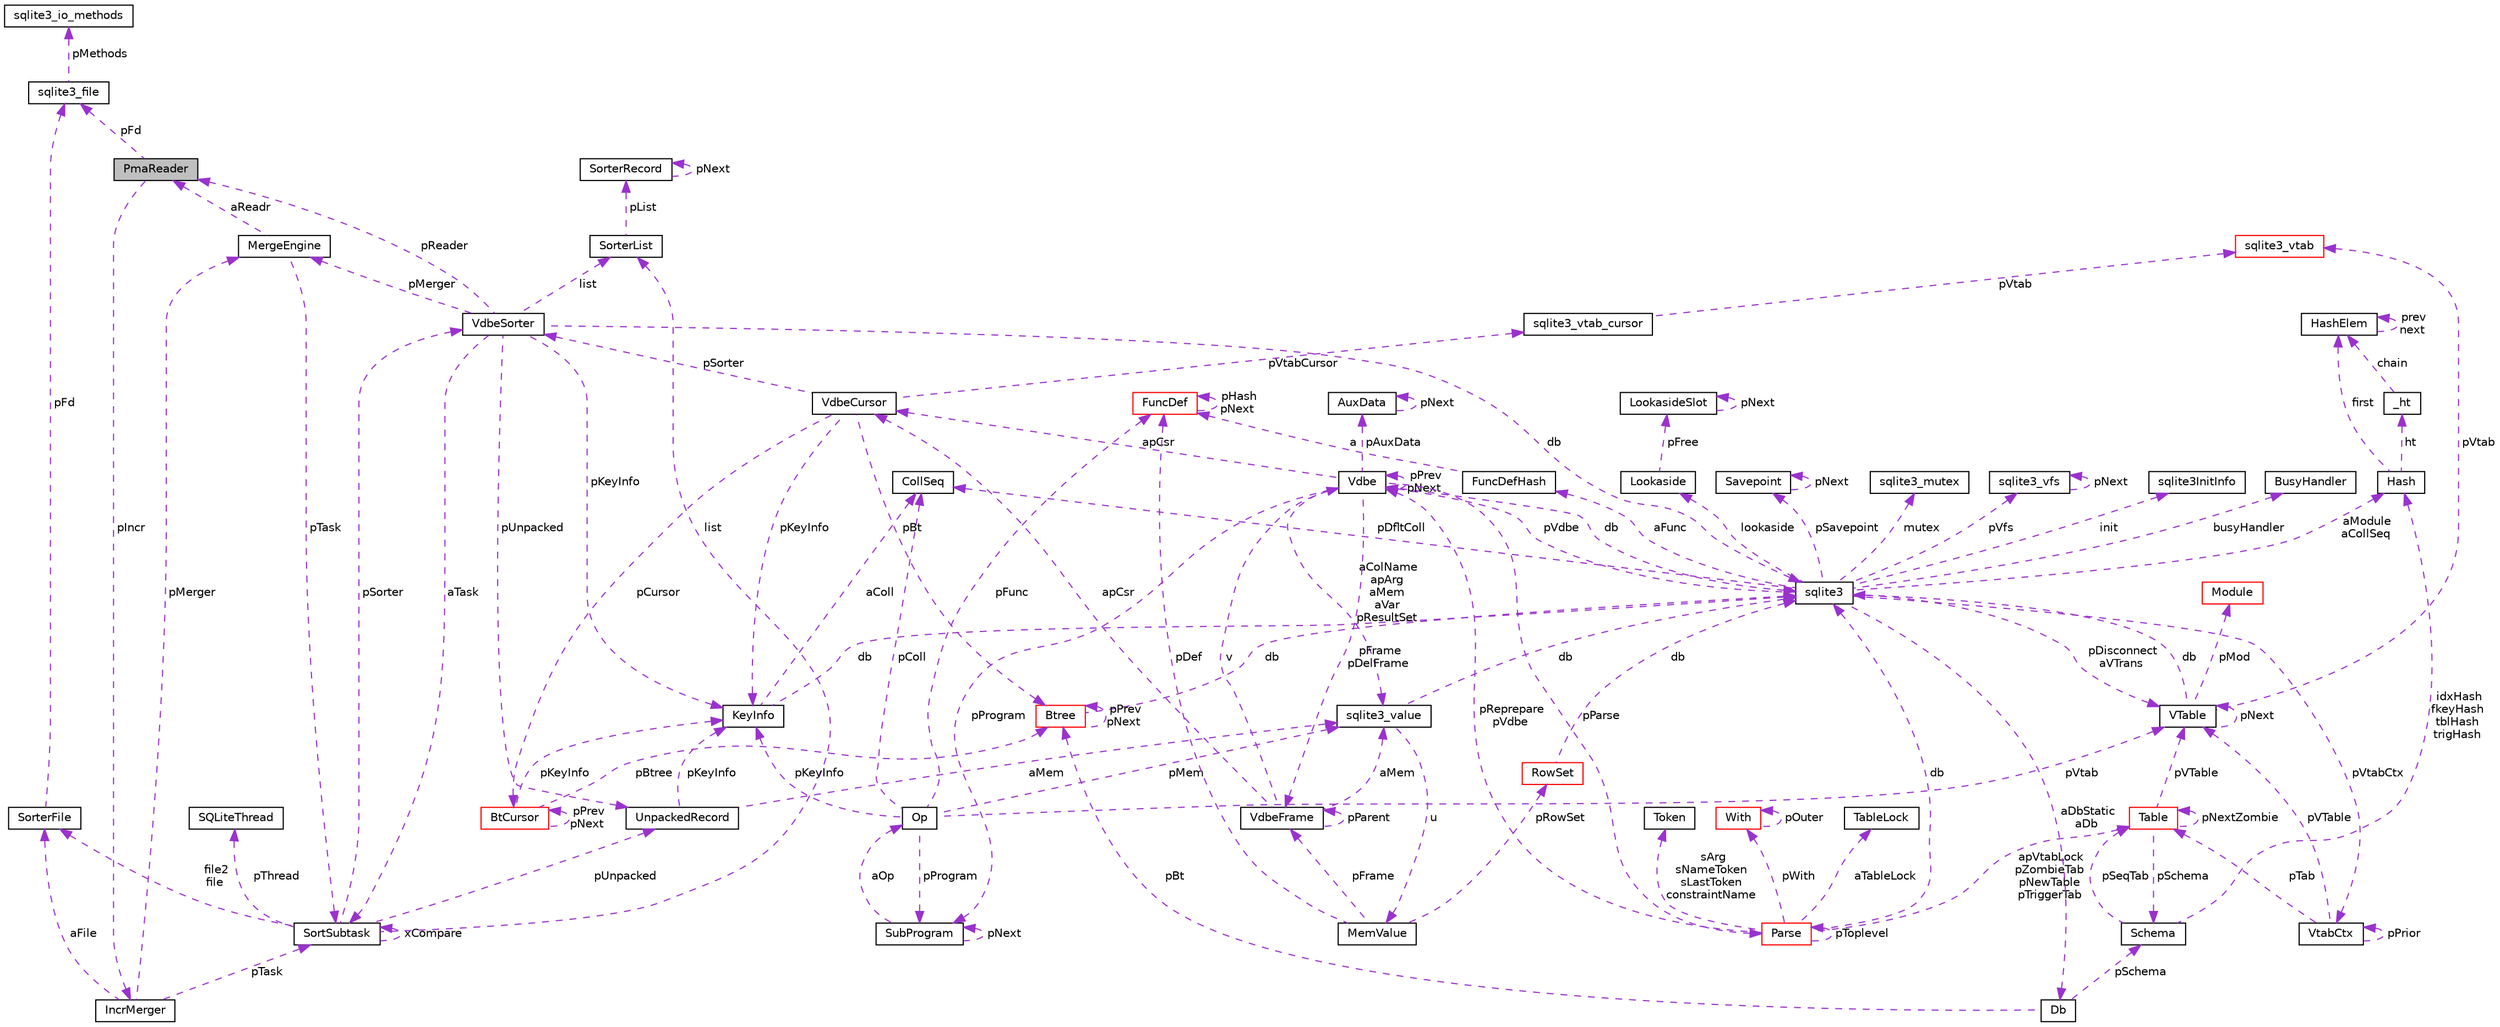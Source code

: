 digraph "PmaReader"
{
  edge [fontname="Helvetica",fontsize="10",labelfontname="Helvetica",labelfontsize="10"];
  node [fontname="Helvetica",fontsize="10",shape=record];
  Node1 [label="PmaReader",height=0.2,width=0.4,color="black", fillcolor="grey75", style="filled", fontcolor="black"];
  Node2 -> Node1 [dir="back",color="darkorchid3",fontsize="10",style="dashed",label=" pFd" ,fontname="Helvetica"];
  Node2 [label="sqlite3_file",height=0.2,width=0.4,color="black", fillcolor="white", style="filled",URL="$structsqlite3__file.html"];
  Node3 -> Node2 [dir="back",color="darkorchid3",fontsize="10",style="dashed",label=" pMethods" ,fontname="Helvetica"];
  Node3 [label="sqlite3_io_methods",height=0.2,width=0.4,color="black", fillcolor="white", style="filled",URL="$structsqlite3__io__methods.html"];
  Node4 -> Node1 [dir="back",color="darkorchid3",fontsize="10",style="dashed",label=" pIncr" ,fontname="Helvetica"];
  Node4 [label="IncrMerger",height=0.2,width=0.4,color="black", fillcolor="white", style="filled",URL="$struct_incr_merger.html"];
  Node5 -> Node4 [dir="back",color="darkorchid3",fontsize="10",style="dashed",label=" pMerger" ,fontname="Helvetica"];
  Node5 [label="MergeEngine",height=0.2,width=0.4,color="black", fillcolor="white", style="filled",URL="$struct_merge_engine.html"];
  Node1 -> Node5 [dir="back",color="darkorchid3",fontsize="10",style="dashed",label=" aReadr" ,fontname="Helvetica"];
  Node6 -> Node5 [dir="back",color="darkorchid3",fontsize="10",style="dashed",label=" pTask" ,fontname="Helvetica"];
  Node6 [label="SortSubtask",height=0.2,width=0.4,color="black", fillcolor="white", style="filled",URL="$struct_sort_subtask.html"];
  Node7 -> Node6 [dir="back",color="darkorchid3",fontsize="10",style="dashed",label=" list" ,fontname="Helvetica"];
  Node7 [label="SorterList",height=0.2,width=0.4,color="black", fillcolor="white", style="filled",URL="$struct_sorter_list.html"];
  Node8 -> Node7 [dir="back",color="darkorchid3",fontsize="10",style="dashed",label=" pList" ,fontname="Helvetica"];
  Node8 [label="SorterRecord",height=0.2,width=0.4,color="black", fillcolor="white", style="filled",URL="$struct_sorter_record.html"];
  Node8 -> Node8 [dir="back",color="darkorchid3",fontsize="10",style="dashed",label=" pNext" ,fontname="Helvetica"];
  Node9 -> Node6 [dir="back",color="darkorchid3",fontsize="10",style="dashed",label=" pSorter" ,fontname="Helvetica"];
  Node9 [label="VdbeSorter",height=0.2,width=0.4,color="black", fillcolor="white", style="filled",URL="$struct_vdbe_sorter.html"];
  Node7 -> Node9 [dir="back",color="darkorchid3",fontsize="10",style="dashed",label=" list" ,fontname="Helvetica"];
  Node10 -> Node9 [dir="back",color="darkorchid3",fontsize="10",style="dashed",label=" db" ,fontname="Helvetica"];
  Node10 [label="sqlite3",height=0.2,width=0.4,color="black", fillcolor="white", style="filled",URL="$structsqlite3.html"];
  Node11 -> Node10 [dir="back",color="darkorchid3",fontsize="10",style="dashed",label=" pVdbe" ,fontname="Helvetica"];
  Node11 [label="Vdbe",height=0.2,width=0.4,color="black", fillcolor="white", style="filled",URL="$struct_vdbe.html"];
  Node11 -> Node11 [dir="back",color="darkorchid3",fontsize="10",style="dashed",label=" pPrev\npNext" ,fontname="Helvetica"];
  Node12 -> Node11 [dir="back",color="darkorchid3",fontsize="10",style="dashed",label=" aColName\napArg\naMem\naVar\npResultSet" ,fontname="Helvetica"];
  Node12 [label="sqlite3_value",height=0.2,width=0.4,color="black", fillcolor="white", style="filled",URL="$struct_mem.html"];
  Node13 -> Node12 [dir="back",color="darkorchid3",fontsize="10",style="dashed",label=" u" ,fontname="Helvetica"];
  Node13 [label="MemValue",height=0.2,width=0.4,color="black", fillcolor="white", style="filled",URL="$union_mem_1_1_mem_value.html"];
  Node14 -> Node13 [dir="back",color="darkorchid3",fontsize="10",style="dashed",label=" pFrame" ,fontname="Helvetica"];
  Node14 [label="VdbeFrame",height=0.2,width=0.4,color="black", fillcolor="white", style="filled",URL="$struct_vdbe_frame.html"];
  Node12 -> Node14 [dir="back",color="darkorchid3",fontsize="10",style="dashed",label=" aMem" ,fontname="Helvetica"];
  Node11 -> Node14 [dir="back",color="darkorchid3",fontsize="10",style="dashed",label=" v" ,fontname="Helvetica"];
  Node14 -> Node14 [dir="back",color="darkorchid3",fontsize="10",style="dashed",label=" pParent" ,fontname="Helvetica"];
  Node15 -> Node14 [dir="back",color="darkorchid3",fontsize="10",style="dashed",label=" apCsr" ,fontname="Helvetica"];
  Node15 [label="VdbeCursor",height=0.2,width=0.4,color="black", fillcolor="white", style="filled",URL="$struct_vdbe_cursor.html"];
  Node16 -> Node15 [dir="back",color="darkorchid3",fontsize="10",style="dashed",label=" pCursor" ,fontname="Helvetica"];
  Node16 [label="BtCursor",height=0.2,width=0.4,color="red", fillcolor="white", style="filled",URL="$struct_bt_cursor.html"];
  Node16 -> Node16 [dir="back",color="darkorchid3",fontsize="10",style="dashed",label=" pPrev\npNext" ,fontname="Helvetica"];
  Node17 -> Node16 [dir="back",color="darkorchid3",fontsize="10",style="dashed",label=" pKeyInfo" ,fontname="Helvetica"];
  Node17 [label="KeyInfo",height=0.2,width=0.4,color="black", fillcolor="white", style="filled",URL="$struct_key_info.html"];
  Node10 -> Node17 [dir="back",color="darkorchid3",fontsize="10",style="dashed",label=" db" ,fontname="Helvetica"];
  Node18 -> Node17 [dir="back",color="darkorchid3",fontsize="10",style="dashed",label=" aColl" ,fontname="Helvetica"];
  Node18 [label="CollSeq",height=0.2,width=0.4,color="black", fillcolor="white", style="filled",URL="$struct_coll_seq.html"];
  Node19 -> Node16 [dir="back",color="darkorchid3",fontsize="10",style="dashed",label=" pBtree" ,fontname="Helvetica"];
  Node19 [label="Btree",height=0.2,width=0.4,color="red", fillcolor="white", style="filled",URL="$struct_btree.html"];
  Node10 -> Node19 [dir="back",color="darkorchid3",fontsize="10",style="dashed",label=" db" ,fontname="Helvetica"];
  Node19 -> Node19 [dir="back",color="darkorchid3",fontsize="10",style="dashed",label=" pPrev\npNext" ,fontname="Helvetica"];
  Node20 -> Node15 [dir="back",color="darkorchid3",fontsize="10",style="dashed",label=" pVtabCursor" ,fontname="Helvetica"];
  Node20 [label="sqlite3_vtab_cursor",height=0.2,width=0.4,color="black", fillcolor="white", style="filled",URL="$structsqlite3__vtab__cursor.html"];
  Node21 -> Node20 [dir="back",color="darkorchid3",fontsize="10",style="dashed",label=" pVtab" ,fontname="Helvetica"];
  Node21 [label="sqlite3_vtab",height=0.2,width=0.4,color="red", fillcolor="white", style="filled",URL="$structsqlite3__vtab.html"];
  Node9 -> Node15 [dir="back",color="darkorchid3",fontsize="10",style="dashed",label=" pSorter" ,fontname="Helvetica"];
  Node17 -> Node15 [dir="back",color="darkorchid3",fontsize="10",style="dashed",label=" pKeyInfo" ,fontname="Helvetica"];
  Node19 -> Node15 [dir="back",color="darkorchid3",fontsize="10",style="dashed",label=" pBt" ,fontname="Helvetica"];
  Node22 -> Node13 [dir="back",color="darkorchid3",fontsize="10",style="dashed",label=" pRowSet" ,fontname="Helvetica"];
  Node22 [label="RowSet",height=0.2,width=0.4,color="red", fillcolor="white", style="filled",URL="$struct_row_set.html"];
  Node10 -> Node22 [dir="back",color="darkorchid3",fontsize="10",style="dashed",label=" db" ,fontname="Helvetica"];
  Node23 -> Node13 [dir="back",color="darkorchid3",fontsize="10",style="dashed",label=" pDef" ,fontname="Helvetica"];
  Node23 [label="FuncDef",height=0.2,width=0.4,color="red", fillcolor="white", style="filled",URL="$struct_func_def.html"];
  Node23 -> Node23 [dir="back",color="darkorchid3",fontsize="10",style="dashed",label=" pHash\npNext" ,fontname="Helvetica"];
  Node10 -> Node12 [dir="back",color="darkorchid3",fontsize="10",style="dashed",label=" db" ,fontname="Helvetica"];
  Node10 -> Node11 [dir="back",color="darkorchid3",fontsize="10",style="dashed",label=" db" ,fontname="Helvetica"];
  Node14 -> Node11 [dir="back",color="darkorchid3",fontsize="10",style="dashed",label=" pFrame\npDelFrame" ,fontname="Helvetica"];
  Node24 -> Node11 [dir="back",color="darkorchid3",fontsize="10",style="dashed",label=" pAuxData" ,fontname="Helvetica"];
  Node24 [label="AuxData",height=0.2,width=0.4,color="black", fillcolor="white", style="filled",URL="$struct_aux_data.html"];
  Node24 -> Node24 [dir="back",color="darkorchid3",fontsize="10",style="dashed",label=" pNext" ,fontname="Helvetica"];
  Node25 -> Node11 [dir="back",color="darkorchid3",fontsize="10",style="dashed",label=" pProgram" ,fontname="Helvetica"];
  Node25 [label="SubProgram",height=0.2,width=0.4,color="black", fillcolor="white", style="filled",URL="$struct_sub_program.html"];
  Node25 -> Node25 [dir="back",color="darkorchid3",fontsize="10",style="dashed",label=" pNext" ,fontname="Helvetica"];
  Node26 -> Node25 [dir="back",color="darkorchid3",fontsize="10",style="dashed",label=" aOp" ,fontname="Helvetica"];
  Node26 [label="Op",height=0.2,width=0.4,color="black", fillcolor="white", style="filled",URL="$struct_vdbe_op.html"];
  Node12 -> Node26 [dir="back",color="darkorchid3",fontsize="10",style="dashed",label=" pMem" ,fontname="Helvetica"];
  Node18 -> Node26 [dir="back",color="darkorchid3",fontsize="10",style="dashed",label=" pColl" ,fontname="Helvetica"];
  Node27 -> Node26 [dir="back",color="darkorchid3",fontsize="10",style="dashed",label=" pVtab" ,fontname="Helvetica"];
  Node27 [label="VTable",height=0.2,width=0.4,color="black", fillcolor="white", style="filled",URL="$struct_v_table.html"];
  Node10 -> Node27 [dir="back",color="darkorchid3",fontsize="10",style="dashed",label=" db" ,fontname="Helvetica"];
  Node27 -> Node27 [dir="back",color="darkorchid3",fontsize="10",style="dashed",label=" pNext" ,fontname="Helvetica"];
  Node28 -> Node27 [dir="back",color="darkorchid3",fontsize="10",style="dashed",label=" pMod" ,fontname="Helvetica"];
  Node28 [label="Module",height=0.2,width=0.4,color="red", fillcolor="white", style="filled",URL="$struct_module.html"];
  Node21 -> Node27 [dir="back",color="darkorchid3",fontsize="10",style="dashed",label=" pVtab" ,fontname="Helvetica"];
  Node25 -> Node26 [dir="back",color="darkorchid3",fontsize="10",style="dashed",label=" pProgram" ,fontname="Helvetica"];
  Node17 -> Node26 [dir="back",color="darkorchid3",fontsize="10",style="dashed",label=" pKeyInfo" ,fontname="Helvetica"];
  Node23 -> Node26 [dir="back",color="darkorchid3",fontsize="10",style="dashed",label=" pFunc" ,fontname="Helvetica"];
  Node15 -> Node11 [dir="back",color="darkorchid3",fontsize="10",style="dashed",label=" apCsr" ,fontname="Helvetica"];
  Node29 -> Node11 [dir="back",color="darkorchid3",fontsize="10",style="dashed",label=" pParse" ,fontname="Helvetica"];
  Node29 [label="Parse",height=0.2,width=0.4,color="red", fillcolor="white", style="filled",URL="$struct_parse.html"];
  Node11 -> Node29 [dir="back",color="darkorchid3",fontsize="10",style="dashed",label=" pReprepare\npVdbe" ,fontname="Helvetica"];
  Node10 -> Node29 [dir="back",color="darkorchid3",fontsize="10",style="dashed",label=" db" ,fontname="Helvetica"];
  Node30 -> Node29 [dir="back",color="darkorchid3",fontsize="10",style="dashed",label=" aTableLock" ,fontname="Helvetica"];
  Node30 [label="TableLock",height=0.2,width=0.4,color="black", fillcolor="white", style="filled",URL="$struct_table_lock.html"];
  Node31 -> Node29 [dir="back",color="darkorchid3",fontsize="10",style="dashed",label=" sArg\nsNameToken\nsLastToken\nconstraintName" ,fontname="Helvetica"];
  Node31 [label="Token",height=0.2,width=0.4,color="black", fillcolor="white", style="filled",URL="$struct_token.html"];
  Node32 -> Node29 [dir="back",color="darkorchid3",fontsize="10",style="dashed",label=" pWith" ,fontname="Helvetica"];
  Node32 [label="With",height=0.2,width=0.4,color="red", fillcolor="white", style="filled",URL="$struct_with.html"];
  Node32 -> Node32 [dir="back",color="darkorchid3",fontsize="10",style="dashed",label=" pOuter" ,fontname="Helvetica"];
  Node33 -> Node29 [dir="back",color="darkorchid3",fontsize="10",style="dashed",label=" apVtabLock\npZombieTab\npNewTable\npTriggerTab" ,fontname="Helvetica"];
  Node33 [label="Table",height=0.2,width=0.4,color="red", fillcolor="white", style="filled",URL="$struct_table.html"];
  Node34 -> Node33 [dir="back",color="darkorchid3",fontsize="10",style="dashed",label=" pSchema" ,fontname="Helvetica"];
  Node34 [label="Schema",height=0.2,width=0.4,color="black", fillcolor="white", style="filled",URL="$struct_schema.html"];
  Node33 -> Node34 [dir="back",color="darkorchid3",fontsize="10",style="dashed",label=" pSeqTab" ,fontname="Helvetica"];
  Node35 -> Node34 [dir="back",color="darkorchid3",fontsize="10",style="dashed",label=" idxHash\nfkeyHash\ntblHash\ntrigHash" ,fontname="Helvetica"];
  Node35 [label="Hash",height=0.2,width=0.4,color="black", fillcolor="white", style="filled",URL="$struct_hash.html"];
  Node36 -> Node35 [dir="back",color="darkorchid3",fontsize="10",style="dashed",label=" ht" ,fontname="Helvetica"];
  Node36 [label="_ht",height=0.2,width=0.4,color="black", fillcolor="white", style="filled",URL="$struct_hash_1_1__ht.html"];
  Node37 -> Node36 [dir="back",color="darkorchid3",fontsize="10",style="dashed",label=" chain" ,fontname="Helvetica"];
  Node37 [label="HashElem",height=0.2,width=0.4,color="black", fillcolor="white", style="filled",URL="$struct_hash_elem.html"];
  Node37 -> Node37 [dir="back",color="darkorchid3",fontsize="10",style="dashed",label=" prev\nnext" ,fontname="Helvetica"];
  Node37 -> Node35 [dir="back",color="darkorchid3",fontsize="10",style="dashed",label=" first" ,fontname="Helvetica"];
  Node27 -> Node33 [dir="back",color="darkorchid3",fontsize="10",style="dashed",label=" pVTable" ,fontname="Helvetica"];
  Node33 -> Node33 [dir="back",color="darkorchid3",fontsize="10",style="dashed",label=" pNextZombie" ,fontname="Helvetica"];
  Node29 -> Node29 [dir="back",color="darkorchid3",fontsize="10",style="dashed",label=" pToplevel" ,fontname="Helvetica"];
  Node38 -> Node10 [dir="back",color="darkorchid3",fontsize="10",style="dashed",label=" pSavepoint" ,fontname="Helvetica"];
  Node38 [label="Savepoint",height=0.2,width=0.4,color="black", fillcolor="white", style="filled",URL="$struct_savepoint.html"];
  Node38 -> Node38 [dir="back",color="darkorchid3",fontsize="10",style="dashed",label=" pNext" ,fontname="Helvetica"];
  Node39 -> Node10 [dir="back",color="darkorchid3",fontsize="10",style="dashed",label=" aFunc" ,fontname="Helvetica"];
  Node39 [label="FuncDefHash",height=0.2,width=0.4,color="black", fillcolor="white", style="filled",URL="$struct_func_def_hash.html"];
  Node23 -> Node39 [dir="back",color="darkorchid3",fontsize="10",style="dashed",label=" a" ,fontname="Helvetica"];
  Node40 -> Node10 [dir="back",color="darkorchid3",fontsize="10",style="dashed",label=" lookaside" ,fontname="Helvetica"];
  Node40 [label="Lookaside",height=0.2,width=0.4,color="black", fillcolor="white", style="filled",URL="$struct_lookaside.html"];
  Node41 -> Node40 [dir="back",color="darkorchid3",fontsize="10",style="dashed",label=" pFree" ,fontname="Helvetica"];
  Node41 [label="LookasideSlot",height=0.2,width=0.4,color="black", fillcolor="white", style="filled",URL="$struct_lookaside_slot.html"];
  Node41 -> Node41 [dir="back",color="darkorchid3",fontsize="10",style="dashed",label=" pNext" ,fontname="Helvetica"];
  Node42 -> Node10 [dir="back",color="darkorchid3",fontsize="10",style="dashed",label=" mutex" ,fontname="Helvetica"];
  Node42 [label="sqlite3_mutex",height=0.2,width=0.4,color="black", fillcolor="white", style="filled",URL="$structsqlite3__mutex.html"];
  Node43 -> Node10 [dir="back",color="darkorchid3",fontsize="10",style="dashed",label=" pVfs" ,fontname="Helvetica"];
  Node43 [label="sqlite3_vfs",height=0.2,width=0.4,color="black", fillcolor="white", style="filled",URL="$structsqlite3__vfs.html"];
  Node43 -> Node43 [dir="back",color="darkorchid3",fontsize="10",style="dashed",label=" pNext" ,fontname="Helvetica"];
  Node44 -> Node10 [dir="back",color="darkorchid3",fontsize="10",style="dashed",label=" init" ,fontname="Helvetica"];
  Node44 [label="sqlite3InitInfo",height=0.2,width=0.4,color="black", fillcolor="white", style="filled",URL="$structsqlite3_1_1sqlite3_init_info.html"];
  Node45 -> Node10 [dir="back",color="darkorchid3",fontsize="10",style="dashed",label=" busyHandler" ,fontname="Helvetica"];
  Node45 [label="BusyHandler",height=0.2,width=0.4,color="black", fillcolor="white", style="filled",URL="$struct_busy_handler.html"];
  Node46 -> Node10 [dir="back",color="darkorchid3",fontsize="10",style="dashed",label=" pVtabCtx" ,fontname="Helvetica"];
  Node46 [label="VtabCtx",height=0.2,width=0.4,color="black", fillcolor="white", style="filled",URL="$struct_vtab_ctx.html"];
  Node46 -> Node46 [dir="back",color="darkorchid3",fontsize="10",style="dashed",label=" pPrior" ,fontname="Helvetica"];
  Node27 -> Node46 [dir="back",color="darkorchid3",fontsize="10",style="dashed",label=" pVTable" ,fontname="Helvetica"];
  Node33 -> Node46 [dir="back",color="darkorchid3",fontsize="10",style="dashed",label=" pTab" ,fontname="Helvetica"];
  Node18 -> Node10 [dir="back",color="darkorchid3",fontsize="10",style="dashed",label=" pDfltColl" ,fontname="Helvetica"];
  Node27 -> Node10 [dir="back",color="darkorchid3",fontsize="10",style="dashed",label=" pDisconnect\naVTrans" ,fontname="Helvetica"];
  Node47 -> Node10 [dir="back",color="darkorchid3",fontsize="10",style="dashed",label=" aDbStatic\naDb" ,fontname="Helvetica"];
  Node47 [label="Db",height=0.2,width=0.4,color="black", fillcolor="white", style="filled",URL="$struct_db.html"];
  Node34 -> Node47 [dir="back",color="darkorchid3",fontsize="10",style="dashed",label=" pSchema" ,fontname="Helvetica"];
  Node19 -> Node47 [dir="back",color="darkorchid3",fontsize="10",style="dashed",label=" pBt" ,fontname="Helvetica"];
  Node35 -> Node10 [dir="back",color="darkorchid3",fontsize="10",style="dashed",label=" aModule\naCollSeq" ,fontname="Helvetica"];
  Node5 -> Node9 [dir="back",color="darkorchid3",fontsize="10",style="dashed",label=" pMerger" ,fontname="Helvetica"];
  Node1 -> Node9 [dir="back",color="darkorchid3",fontsize="10",style="dashed",label=" pReader" ,fontname="Helvetica"];
  Node17 -> Node9 [dir="back",color="darkorchid3",fontsize="10",style="dashed",label=" pKeyInfo" ,fontname="Helvetica"];
  Node48 -> Node9 [dir="back",color="darkorchid3",fontsize="10",style="dashed",label=" pUnpacked" ,fontname="Helvetica"];
  Node48 [label="UnpackedRecord",height=0.2,width=0.4,color="black", fillcolor="white", style="filled",URL="$struct_unpacked_record.html"];
  Node12 -> Node48 [dir="back",color="darkorchid3",fontsize="10",style="dashed",label=" aMem" ,fontname="Helvetica"];
  Node17 -> Node48 [dir="back",color="darkorchid3",fontsize="10",style="dashed",label=" pKeyInfo" ,fontname="Helvetica"];
  Node6 -> Node9 [dir="back",color="darkorchid3",fontsize="10",style="dashed",label=" aTask" ,fontname="Helvetica"];
  Node49 -> Node6 [dir="back",color="darkorchid3",fontsize="10",style="dashed",label=" pThread" ,fontname="Helvetica"];
  Node49 [label="SQLiteThread",height=0.2,width=0.4,color="black", fillcolor="white", style="filled",URL="$struct_s_q_lite_thread.html"];
  Node48 -> Node6 [dir="back",color="darkorchid3",fontsize="10",style="dashed",label=" pUnpacked" ,fontname="Helvetica"];
  Node50 -> Node6 [dir="back",color="darkorchid3",fontsize="10",style="dashed",label=" file2\nfile" ,fontname="Helvetica"];
  Node50 [label="SorterFile",height=0.2,width=0.4,color="black", fillcolor="white", style="filled",URL="$struct_sorter_file.html"];
  Node2 -> Node50 [dir="back",color="darkorchid3",fontsize="10",style="dashed",label=" pFd" ,fontname="Helvetica"];
  Node6 -> Node6 [dir="back",color="darkorchid3",fontsize="10",style="dashed",label=" xCompare" ,fontname="Helvetica"];
  Node50 -> Node4 [dir="back",color="darkorchid3",fontsize="10",style="dashed",label=" aFile" ,fontname="Helvetica"];
  Node6 -> Node4 [dir="back",color="darkorchid3",fontsize="10",style="dashed",label=" pTask" ,fontname="Helvetica"];
}
